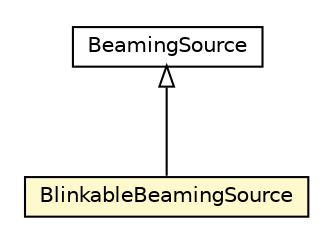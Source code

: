 #!/usr/local/bin/dot
#
# Class diagram 
# Generated by UMLGraph version R5_6-24-gf6e263 (http://www.umlgraph.org/)
#

digraph G {
	edge [fontname="Helvetica",fontsize=10,labelfontname="Helvetica",labelfontsize=10];
	node [fontname="Helvetica",fontsize=10,shape=plaintext];
	nodesep=0.25;
	ranksep=0.5;
	// org.universAAL.ontology.lighting.BlinkableBeamingSource
	c73565 [label=<<table title="org.universAAL.ontology.lighting.BlinkableBeamingSource" border="0" cellborder="1" cellspacing="0" cellpadding="2" port="p" bgcolor="lemonChiffon" href="./BlinkableBeamingSource.html">
		<tr><td><table border="0" cellspacing="0" cellpadding="1">
<tr><td align="center" balign="center"> BlinkableBeamingSource </td></tr>
		</table></td></tr>
		</table>>, URL="./BlinkableBeamingSource.html", fontname="Helvetica", fontcolor="black", fontsize=10.0];
	// org.universAAL.ontology.lighting.BeamingSource
	c73574 [label=<<table title="org.universAAL.ontology.lighting.BeamingSource" border="0" cellborder="1" cellspacing="0" cellpadding="2" port="p" href="./BeamingSource.html">
		<tr><td><table border="0" cellspacing="0" cellpadding="1">
<tr><td align="center" balign="center"> BeamingSource </td></tr>
		</table></td></tr>
		</table>>, URL="./BeamingSource.html", fontname="Helvetica", fontcolor="black", fontsize=10.0];
	//org.universAAL.ontology.lighting.BlinkableBeamingSource extends org.universAAL.ontology.lighting.BeamingSource
	c73574:p -> c73565:p [dir=back,arrowtail=empty];
}

